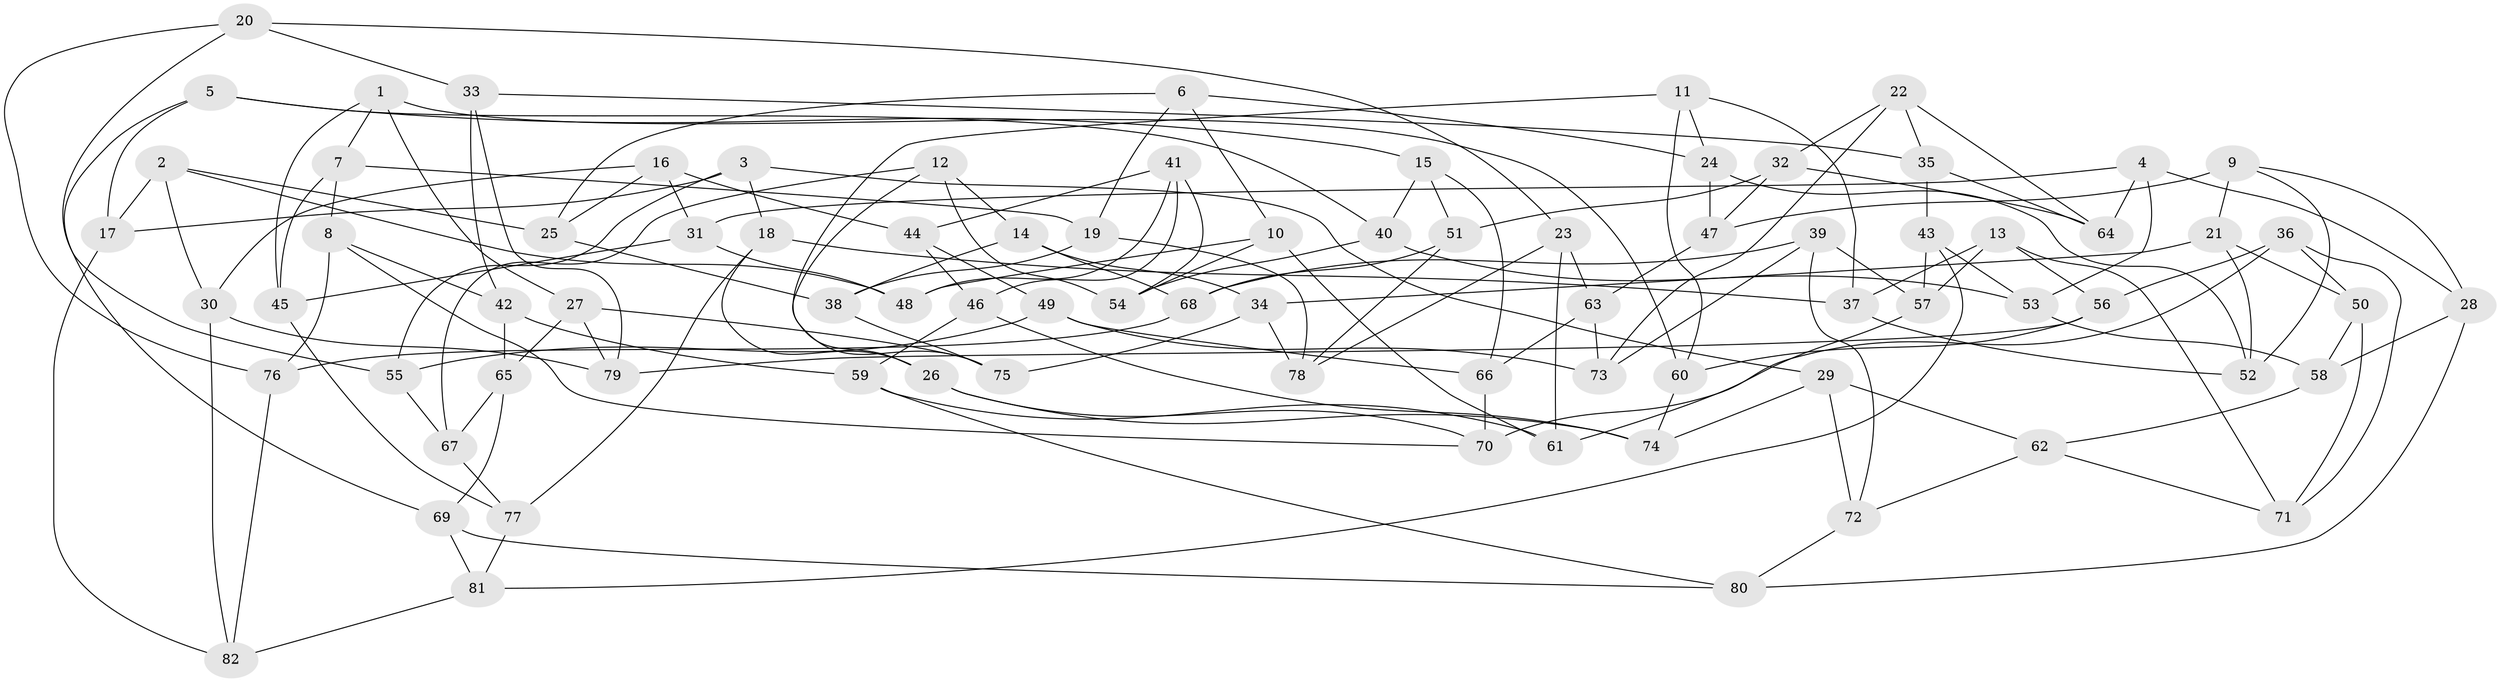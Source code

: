 // coarse degree distribution, {5: 0.28, 4: 0.24, 6: 0.32, 3: 0.16}
// Generated by graph-tools (version 1.1) at 2025/38/03/04/25 23:38:06]
// undirected, 82 vertices, 164 edges
graph export_dot {
  node [color=gray90,style=filled];
  1;
  2;
  3;
  4;
  5;
  6;
  7;
  8;
  9;
  10;
  11;
  12;
  13;
  14;
  15;
  16;
  17;
  18;
  19;
  20;
  21;
  22;
  23;
  24;
  25;
  26;
  27;
  28;
  29;
  30;
  31;
  32;
  33;
  34;
  35;
  36;
  37;
  38;
  39;
  40;
  41;
  42;
  43;
  44;
  45;
  46;
  47;
  48;
  49;
  50;
  51;
  52;
  53;
  54;
  55;
  56;
  57;
  58;
  59;
  60;
  61;
  62;
  63;
  64;
  65;
  66;
  67;
  68;
  69;
  70;
  71;
  72;
  73;
  74;
  75;
  76;
  77;
  78;
  79;
  80;
  81;
  82;
  1 -- 7;
  1 -- 60;
  1 -- 27;
  1 -- 45;
  2 -- 25;
  2 -- 48;
  2 -- 30;
  2 -- 17;
  3 -- 55;
  3 -- 18;
  3 -- 29;
  3 -- 17;
  4 -- 28;
  4 -- 64;
  4 -- 31;
  4 -- 53;
  5 -- 15;
  5 -- 17;
  5 -- 40;
  5 -- 69;
  6 -- 25;
  6 -- 19;
  6 -- 24;
  6 -- 10;
  7 -- 19;
  7 -- 8;
  7 -- 45;
  8 -- 42;
  8 -- 76;
  8 -- 70;
  9 -- 52;
  9 -- 47;
  9 -- 28;
  9 -- 21;
  10 -- 54;
  10 -- 61;
  10 -- 48;
  11 -- 60;
  11 -- 75;
  11 -- 37;
  11 -- 24;
  12 -- 14;
  12 -- 67;
  12 -- 54;
  12 -- 26;
  13 -- 37;
  13 -- 56;
  13 -- 71;
  13 -- 57;
  14 -- 38;
  14 -- 34;
  14 -- 68;
  15 -- 40;
  15 -- 66;
  15 -- 51;
  16 -- 25;
  16 -- 30;
  16 -- 31;
  16 -- 44;
  17 -- 82;
  18 -- 26;
  18 -- 37;
  18 -- 77;
  19 -- 38;
  19 -- 78;
  20 -- 23;
  20 -- 76;
  20 -- 55;
  20 -- 33;
  21 -- 52;
  21 -- 34;
  21 -- 50;
  22 -- 32;
  22 -- 64;
  22 -- 73;
  22 -- 35;
  23 -- 61;
  23 -- 78;
  23 -- 63;
  24 -- 47;
  24 -- 52;
  25 -- 38;
  26 -- 70;
  26 -- 74;
  27 -- 65;
  27 -- 75;
  27 -- 79;
  28 -- 80;
  28 -- 58;
  29 -- 62;
  29 -- 72;
  29 -- 74;
  30 -- 82;
  30 -- 79;
  31 -- 48;
  31 -- 45;
  32 -- 47;
  32 -- 64;
  32 -- 51;
  33 -- 35;
  33 -- 79;
  33 -- 42;
  34 -- 78;
  34 -- 75;
  35 -- 43;
  35 -- 64;
  36 -- 70;
  36 -- 71;
  36 -- 56;
  36 -- 50;
  37 -- 52;
  38 -- 75;
  39 -- 68;
  39 -- 57;
  39 -- 72;
  39 -- 73;
  40 -- 53;
  40 -- 54;
  41 -- 44;
  41 -- 46;
  41 -- 54;
  41 -- 48;
  42 -- 65;
  42 -- 59;
  43 -- 57;
  43 -- 81;
  43 -- 53;
  44 -- 46;
  44 -- 49;
  45 -- 77;
  46 -- 59;
  46 -- 74;
  47 -- 63;
  49 -- 73;
  49 -- 66;
  49 -- 55;
  50 -- 71;
  50 -- 58;
  51 -- 68;
  51 -- 78;
  53 -- 58;
  55 -- 67;
  56 -- 79;
  56 -- 60;
  57 -- 61;
  58 -- 62;
  59 -- 80;
  59 -- 61;
  60 -- 74;
  62 -- 71;
  62 -- 72;
  63 -- 73;
  63 -- 66;
  65 -- 67;
  65 -- 69;
  66 -- 70;
  67 -- 77;
  68 -- 76;
  69 -- 81;
  69 -- 80;
  72 -- 80;
  76 -- 82;
  77 -- 81;
  81 -- 82;
}
